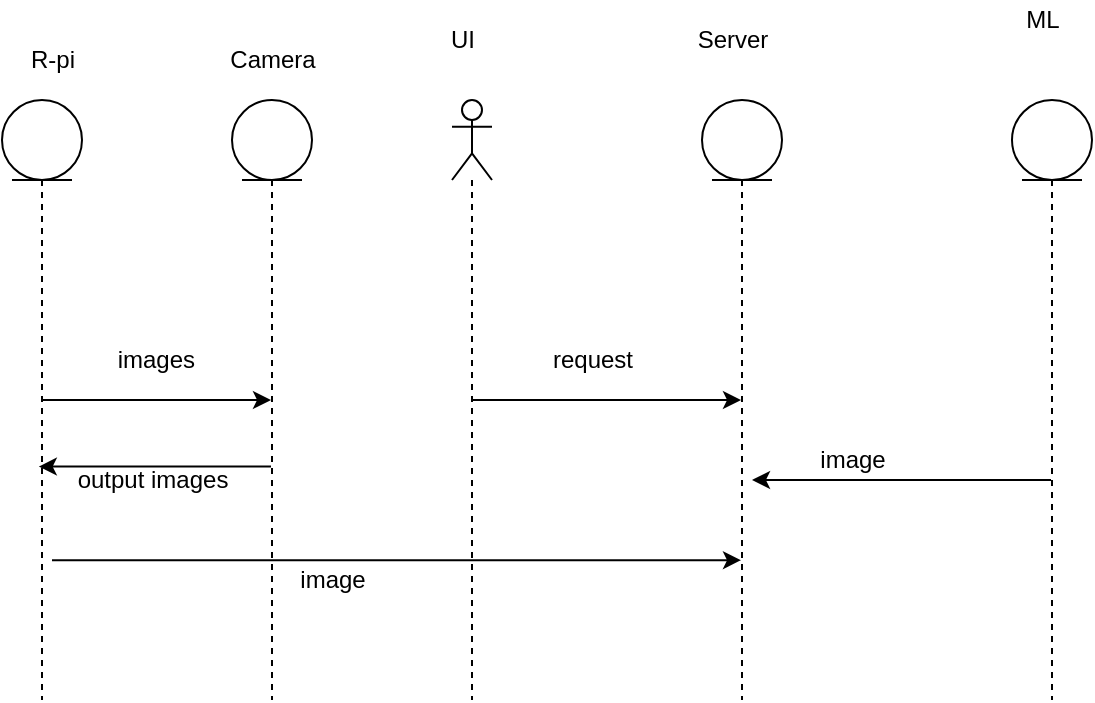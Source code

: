 <mxfile version="14.1.1" type="github">
  <diagram name="Page-1" id="13e1069c-82ec-6db2-03f1-153e76fe0fe0">
    <mxGraphModel dx="1038" dy="548" grid="1" gridSize="10" guides="1" tooltips="1" connect="1" arrows="1" fold="1" page="1" pageScale="1" pageWidth="1100" pageHeight="850" background="#ffffff" math="0" shadow="0">
      <root>
        <mxCell id="0" />
        <mxCell id="1" parent="0" />
        <mxCell id="SUiDUI1XeCwRcT8ECC4O-1" value="" style="shape=umlLifeline;participant=umlActor;perimeter=lifelinePerimeter;whiteSpace=wrap;html=1;container=1;collapsible=0;recursiveResize=0;verticalAlign=top;spacingTop=36;outlineConnect=0;" vertex="1" parent="1">
          <mxGeometry x="410" y="70" width="20" height="300" as="geometry" />
        </mxCell>
        <mxCell id="SUiDUI1XeCwRcT8ECC4O-5" value="" style="shape=umlLifeline;participant=umlEntity;perimeter=lifelinePerimeter;whiteSpace=wrap;html=1;container=1;collapsible=0;recursiveResize=0;verticalAlign=top;spacingTop=36;outlineConnect=0;" vertex="1" parent="1">
          <mxGeometry x="535" y="70" width="40" height="300" as="geometry" />
        </mxCell>
        <mxCell id="SUiDUI1XeCwRcT8ECC4O-9" value="UI" style="text;html=1;align=center;verticalAlign=middle;resizable=0;points=[];autosize=1;" vertex="1" parent="1">
          <mxGeometry x="400" y="30" width="30" height="20" as="geometry" />
        </mxCell>
        <mxCell id="SUiDUI1XeCwRcT8ECC4O-10" value="Server" style="text;html=1;align=center;verticalAlign=middle;resizable=0;points=[];autosize=1;" vertex="1" parent="1">
          <mxGeometry x="525" y="30" width="50" height="20" as="geometry" />
        </mxCell>
        <mxCell id="SUiDUI1XeCwRcT8ECC4O-11" value="ML" style="text;html=1;align=center;verticalAlign=middle;resizable=0;points=[];autosize=1;" vertex="1" parent="1">
          <mxGeometry x="690" y="20" width="30" height="20" as="geometry" />
        </mxCell>
        <mxCell id="SUiDUI1XeCwRcT8ECC4O-4" value="" style="shape=umlLifeline;participant=umlEntity;perimeter=lifelinePerimeter;whiteSpace=wrap;html=1;container=1;collapsible=0;recursiveResize=0;verticalAlign=top;spacingTop=36;outlineConnect=0;" vertex="1" parent="1">
          <mxGeometry x="690" y="70" width="40" height="300" as="geometry" />
        </mxCell>
        <mxCell id="SUiDUI1XeCwRcT8ECC4O-32" value="" style="shape=umlLifeline;participant=umlEntity;perimeter=lifelinePerimeter;whiteSpace=wrap;html=1;container=1;collapsible=0;recursiveResize=0;verticalAlign=top;spacingTop=36;outlineConnect=0;" vertex="1" parent="1">
          <mxGeometry x="300" y="70" width="40" height="300" as="geometry" />
        </mxCell>
        <mxCell id="SUiDUI1XeCwRcT8ECC4O-40" value="" style="edgeStyle=orthogonalEdgeStyle;rounded=0;orthogonalLoop=1;jettySize=auto;html=1;" edge="1" parent="1" source="SUiDUI1XeCwRcT8ECC4O-33" target="SUiDUI1XeCwRcT8ECC4O-32">
          <mxGeometry relative="1" as="geometry">
            <Array as="points" />
          </mxGeometry>
        </mxCell>
        <mxCell id="SUiDUI1XeCwRcT8ECC4O-33" value="" style="shape=umlLifeline;participant=umlEntity;perimeter=lifelinePerimeter;whiteSpace=wrap;html=1;container=1;collapsible=0;recursiveResize=0;verticalAlign=top;spacingTop=36;outlineConnect=0;" vertex="1" parent="1">
          <mxGeometry x="185" y="70" width="40" height="300" as="geometry" />
        </mxCell>
        <mxCell id="SUiDUI1XeCwRcT8ECC4O-35" value="R-pi" style="text;html=1;align=center;verticalAlign=middle;resizable=0;points=[];autosize=1;" vertex="1" parent="1">
          <mxGeometry x="190" y="40" width="40" height="20" as="geometry" />
        </mxCell>
        <mxCell id="SUiDUI1XeCwRcT8ECC4O-37" value="Camera" style="text;html=1;align=center;verticalAlign=middle;resizable=0;points=[];autosize=1;" vertex="1" parent="1">
          <mxGeometry x="290" y="40" width="60" height="20" as="geometry" />
        </mxCell>
        <mxCell id="SUiDUI1XeCwRcT8ECC4O-47" value="" style="endArrow=classic;html=1;entryX=0.46;entryY=0.611;entryDx=0;entryDy=0;entryPerimeter=0;" edge="1" parent="1" source="SUiDUI1XeCwRcT8ECC4O-32" target="SUiDUI1XeCwRcT8ECC4O-33">
          <mxGeometry width="50" height="50" relative="1" as="geometry">
            <mxPoint x="500" y="310" as="sourcePoint" />
            <mxPoint x="550" y="260" as="targetPoint" />
          </mxGeometry>
        </mxCell>
        <mxCell id="SUiDUI1XeCwRcT8ECC4O-48" value="&amp;nbsp; images&amp;nbsp;" style="text;html=1;align=center;verticalAlign=middle;resizable=0;points=[];autosize=1;" vertex="1" parent="1">
          <mxGeometry x="230" y="190" width="60" height="20" as="geometry" />
        </mxCell>
        <mxCell id="SUiDUI1XeCwRcT8ECC4O-49" value="output images" style="text;html=1;align=center;verticalAlign=middle;resizable=0;points=[];autosize=1;" vertex="1" parent="1">
          <mxGeometry x="215" y="250" width="90" height="20" as="geometry" />
        </mxCell>
        <mxCell id="SUiDUI1XeCwRcT8ECC4O-50" value="" style="endArrow=classic;html=1;exitX=0.625;exitY=0.767;exitDx=0;exitDy=0;exitPerimeter=0;" edge="1" parent="1" source="SUiDUI1XeCwRcT8ECC4O-33" target="SUiDUI1XeCwRcT8ECC4O-5">
          <mxGeometry width="50" height="50" relative="1" as="geometry">
            <mxPoint x="500" y="310" as="sourcePoint" />
            <mxPoint x="550" y="260" as="targetPoint" />
          </mxGeometry>
        </mxCell>
        <mxCell id="SUiDUI1XeCwRcT8ECC4O-51" value="image" style="text;html=1;align=center;verticalAlign=middle;resizable=0;points=[];autosize=1;" vertex="1" parent="1">
          <mxGeometry x="325" y="300" width="50" height="20" as="geometry" />
        </mxCell>
        <mxCell id="SUiDUI1XeCwRcT8ECC4O-52" value="" style="endArrow=classic;html=1;" edge="1" parent="1" source="SUiDUI1XeCwRcT8ECC4O-1" target="SUiDUI1XeCwRcT8ECC4O-5">
          <mxGeometry width="50" height="50" relative="1" as="geometry">
            <mxPoint x="500" y="310" as="sourcePoint" />
            <mxPoint x="550" y="260" as="targetPoint" />
          </mxGeometry>
        </mxCell>
        <mxCell id="SUiDUI1XeCwRcT8ECC4O-54" value="" style="endArrow=classic;html=1;" edge="1" parent="1" source="SUiDUI1XeCwRcT8ECC4O-4">
          <mxGeometry width="50" height="50" relative="1" as="geometry">
            <mxPoint x="500" y="310" as="sourcePoint" />
            <mxPoint x="560" y="260" as="targetPoint" />
          </mxGeometry>
        </mxCell>
        <mxCell id="SUiDUI1XeCwRcT8ECC4O-55" value="image" style="text;html=1;align=center;verticalAlign=middle;resizable=0;points=[];autosize=1;" vertex="1" parent="1">
          <mxGeometry x="585" y="240" width="50" height="20" as="geometry" />
        </mxCell>
        <mxCell id="SUiDUI1XeCwRcT8ECC4O-56" value="request" style="text;html=1;align=center;verticalAlign=middle;resizable=0;points=[];autosize=1;" vertex="1" parent="1">
          <mxGeometry x="450" y="190" width="60" height="20" as="geometry" />
        </mxCell>
      </root>
    </mxGraphModel>
  </diagram>
</mxfile>
